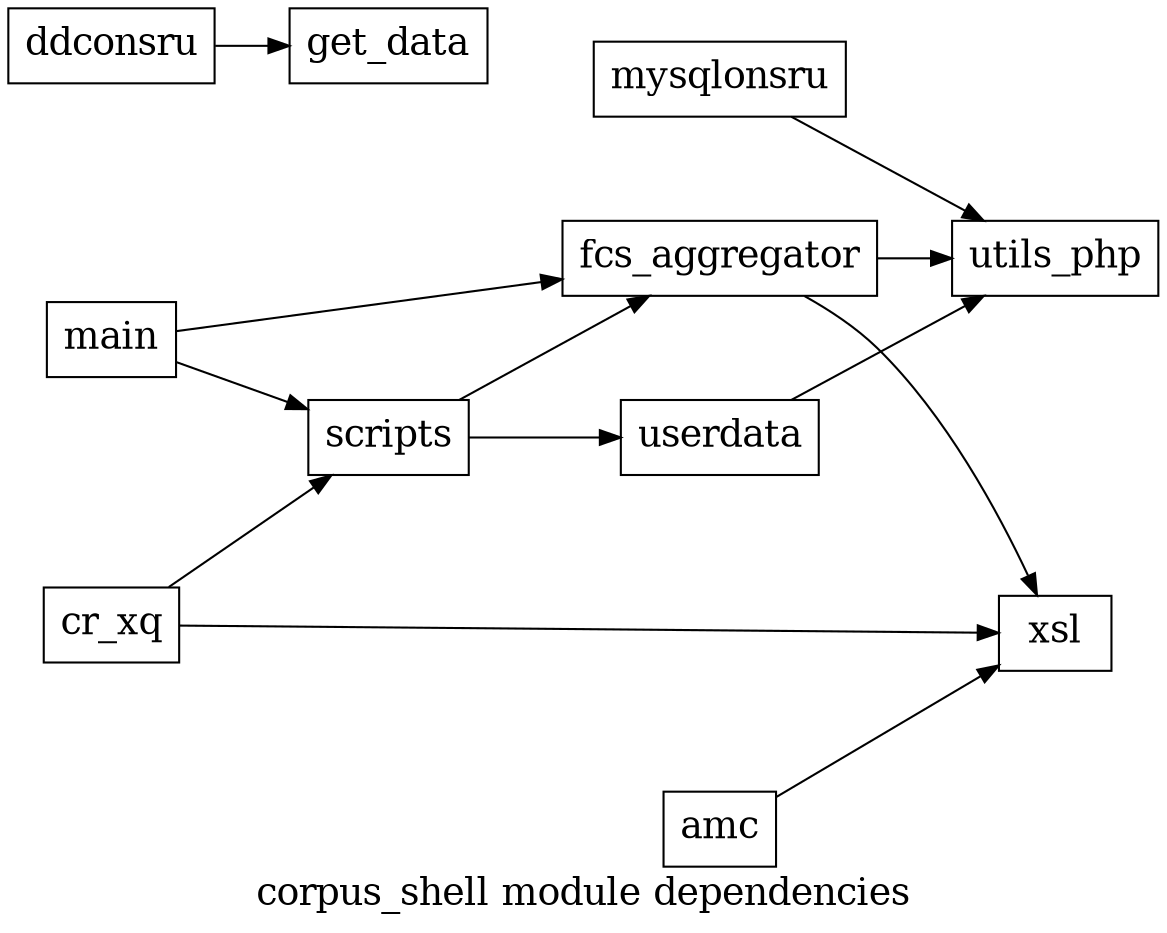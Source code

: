/* 

dot -omodules_dependencies.png -Tpng modules_dependencies.dot

*/
digraph modules_dependencies {
  label="corpus_shell module dependencies";
	rankdir=LR;
	/* size="10,11";	
	ranksep=1.3;*/
	nodesep=0.7;	 
	fontsize=18;
	node [fontsize=18];
	graph [compound=true];

	/* graph [compound=true,
		mclimit=4,		
		remincross=true,
		nodesep = 0.1;	
	size="12,12";		
	];
	*/


/* packages */
node [shape="box"];
main;
amc
cr_xq;
ddconsru;
fcs_aggregator;
get_data;
mysqlonsru;
userdata;
utils_php;
xsl;
scripts;

/* uses */
main -> scripts;
main -> fcs_aggregator;
fcs_aggregator -> xsl;
fcs_aggregator -> utils_php;
mysqlonsru -> utils_php;
userdata -> utils_php;
scripts -> fcs_aggregator;
ddconsru -> get_data;
scripts -> userdata;

cr_xq -> scripts;
cr_xq -> xsl;

amc -> xsl;

/*
fcs_aggregator -> ddconsru [style=dashed];
fcs_aggregator -> mysqlonsru [style=dashed];
fcs_aggregator -> cr_xq[style=dashed];
*/

}
